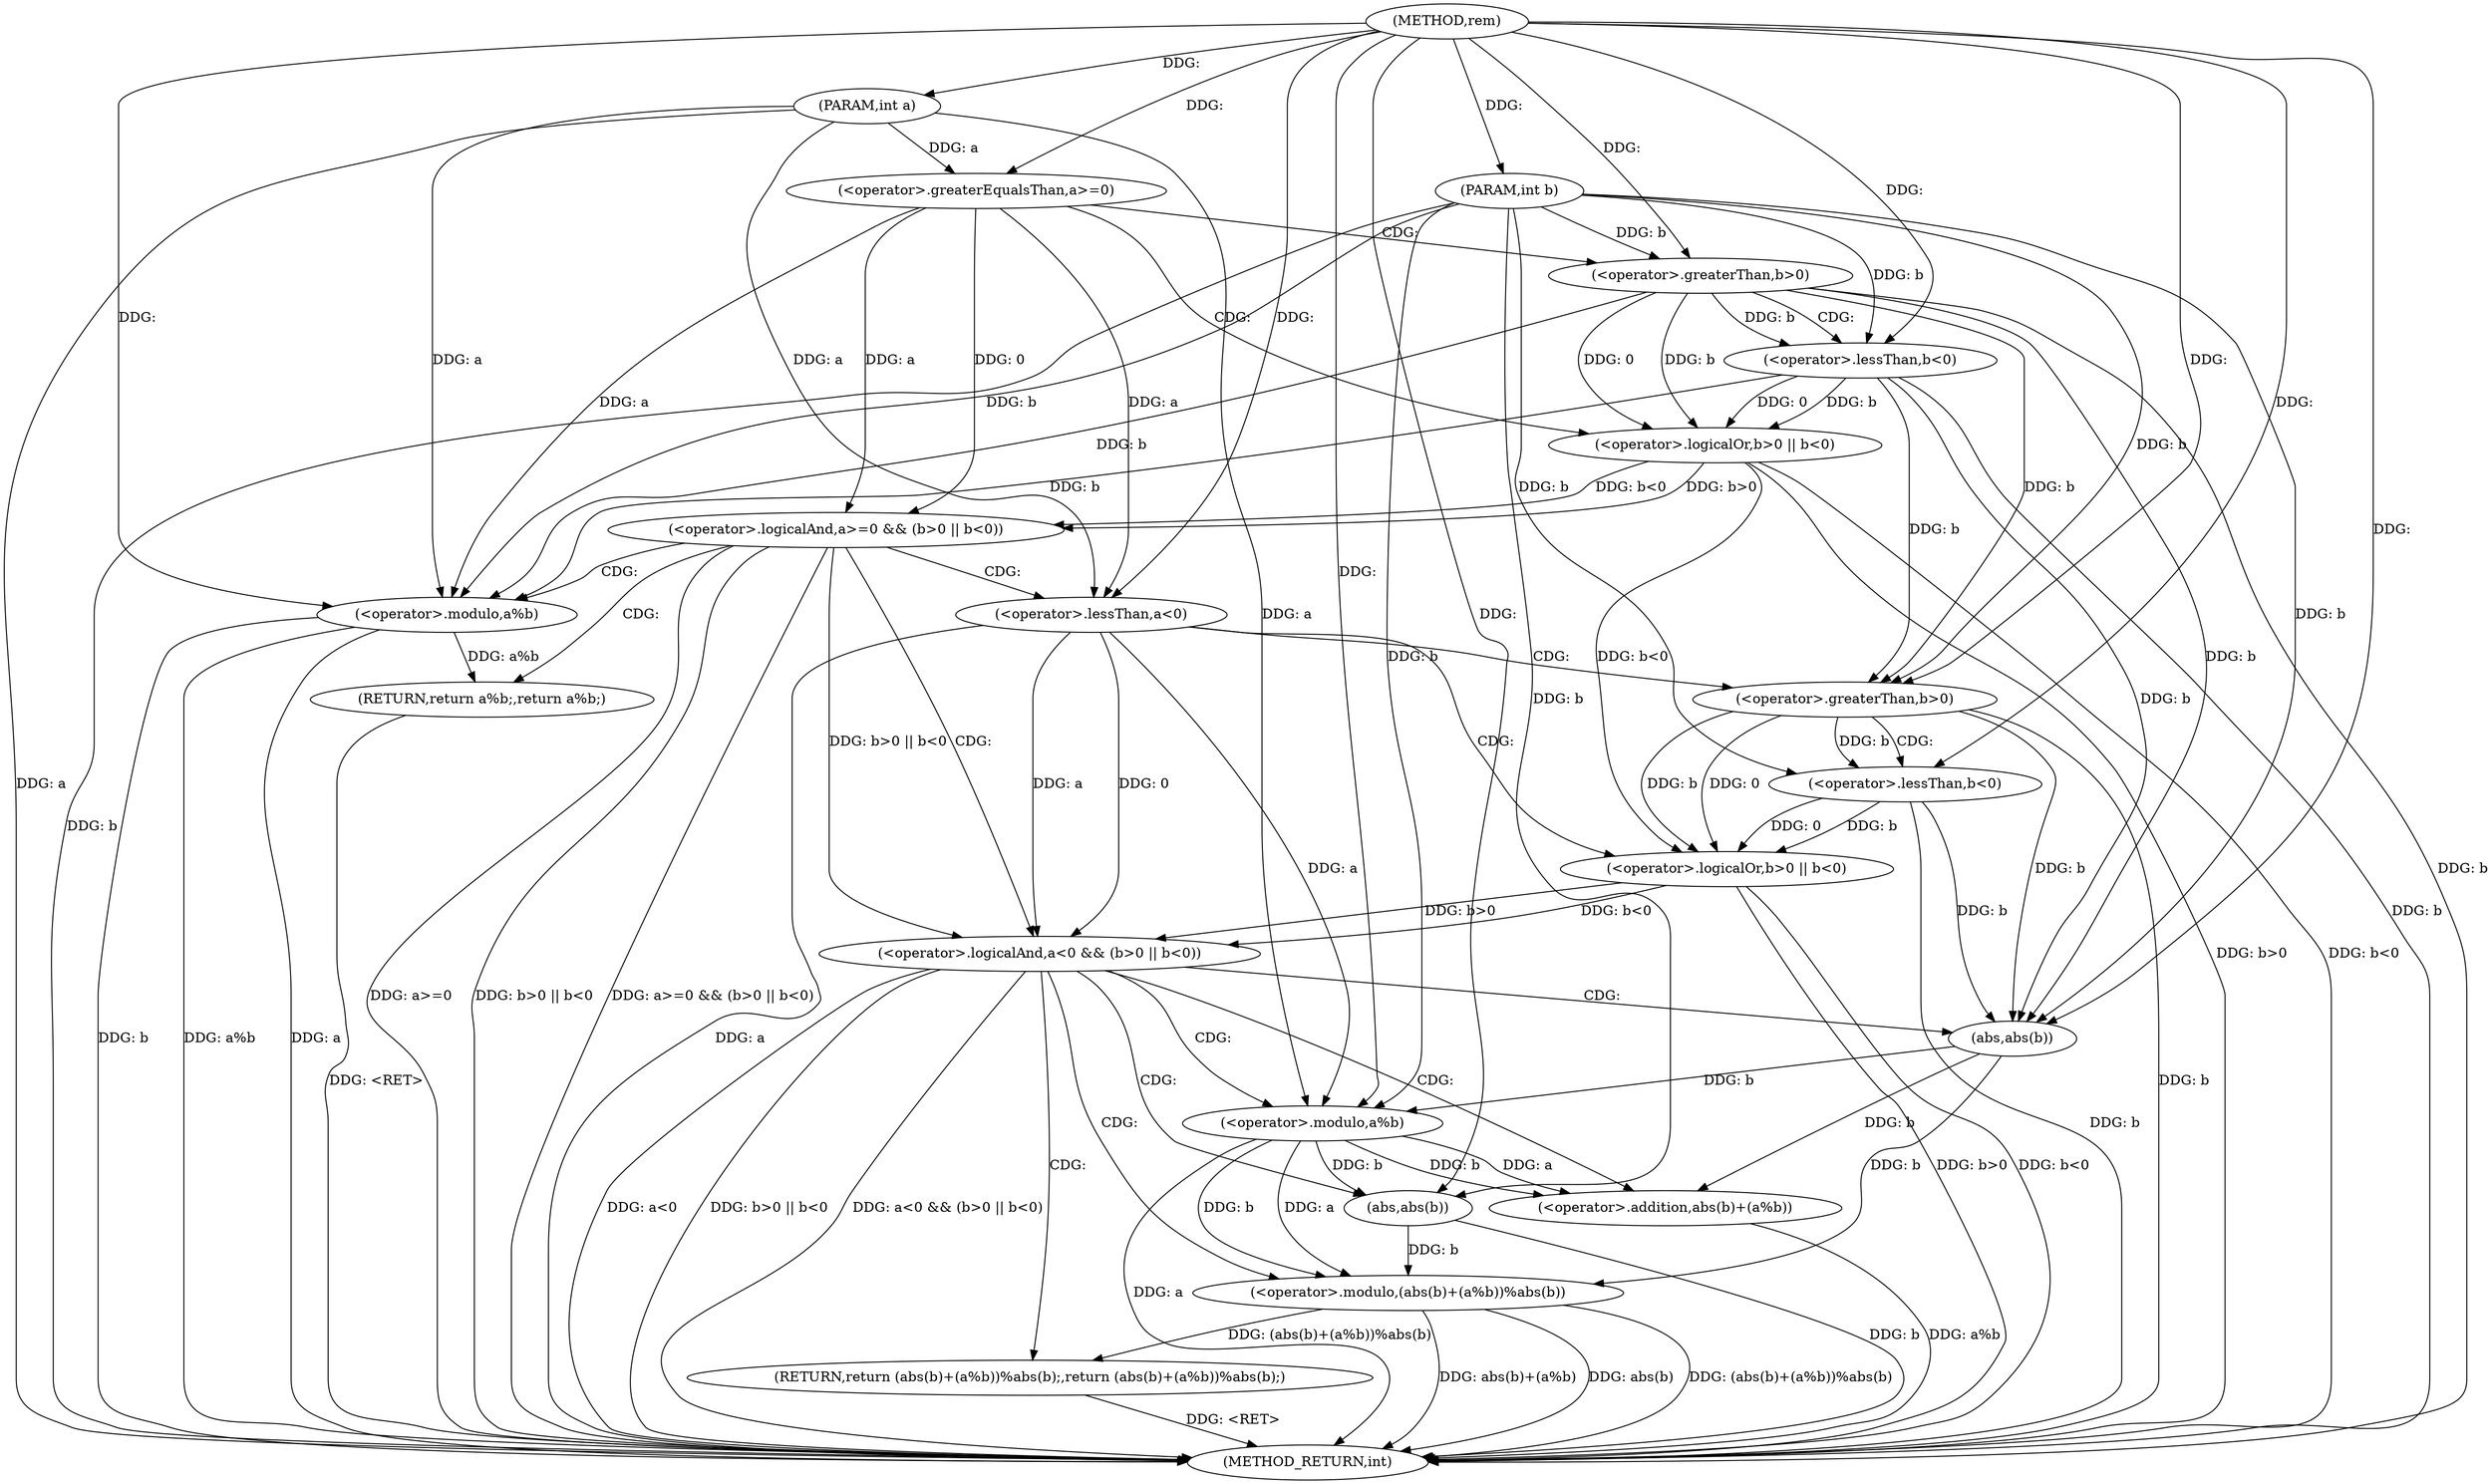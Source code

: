 digraph "rem" {  
"1000740" [label = "(METHOD,rem)" ]
"1000785" [label = "(METHOD_RETURN,int)" ]
"1000741" [label = "(PARAM,int a)" ]
"1000742" [label = "(PARAM,int b)" ]
"1000745" [label = "(<operator>.logicalAnd,a>=0 && (b>0 || b<0))" ]
"1000757" [label = "(RETURN,return a%b;,return a%b;)" ]
"1000746" [label = "(<operator>.greaterEqualsThan,a>=0)" ]
"1000749" [label = "(<operator>.logicalOr,b>0 || b<0)" ]
"1000758" [label = "(<operator>.modulo,a%b)" ]
"1000763" [label = "(<operator>.logicalAnd,a<0 && (b>0 || b<0))" ]
"1000750" [label = "(<operator>.greaterThan,b>0)" ]
"1000753" [label = "(<operator>.lessThan,b<0)" ]
"1000775" [label = "(RETURN,return (abs(b)+(a%b))%abs(b);,return (abs(b)+(a%b))%abs(b);)" ]
"1000764" [label = "(<operator>.lessThan,a<0)" ]
"1000767" [label = "(<operator>.logicalOr,b>0 || b<0)" ]
"1000776" [label = "(<operator>.modulo,(abs(b)+(a%b))%abs(b))" ]
"1000768" [label = "(<operator>.greaterThan,b>0)" ]
"1000771" [label = "(<operator>.lessThan,b<0)" ]
"1000777" [label = "(<operator>.addition,abs(b)+(a%b))" ]
"1000783" [label = "(abs,abs(b))" ]
"1000778" [label = "(abs,abs(b))" ]
"1000780" [label = "(<operator>.modulo,a%b)" ]
  "1000757" -> "1000785"  [ label = "DDG: <RET>"] 
  "1000741" -> "1000785"  [ label = "DDG: a"] 
  "1000742" -> "1000785"  [ label = "DDG: b"] 
  "1000745" -> "1000785"  [ label = "DDG: a>=0"] 
  "1000750" -> "1000785"  [ label = "DDG: b"] 
  "1000749" -> "1000785"  [ label = "DDG: b>0"] 
  "1000753" -> "1000785"  [ label = "DDG: b"] 
  "1000749" -> "1000785"  [ label = "DDG: b<0"] 
  "1000745" -> "1000785"  [ label = "DDG: b>0 || b<0"] 
  "1000745" -> "1000785"  [ label = "DDG: a>=0 && (b>0 || b<0)"] 
  "1000764" -> "1000785"  [ label = "DDG: a"] 
  "1000763" -> "1000785"  [ label = "DDG: a<0"] 
  "1000768" -> "1000785"  [ label = "DDG: b"] 
  "1000767" -> "1000785"  [ label = "DDG: b>0"] 
  "1000771" -> "1000785"  [ label = "DDG: b"] 
  "1000767" -> "1000785"  [ label = "DDG: b<0"] 
  "1000763" -> "1000785"  [ label = "DDG: b>0 || b<0"] 
  "1000763" -> "1000785"  [ label = "DDG: a<0 && (b>0 || b<0)"] 
  "1000780" -> "1000785"  [ label = "DDG: a"] 
  "1000777" -> "1000785"  [ label = "DDG: a%b"] 
  "1000776" -> "1000785"  [ label = "DDG: abs(b)+(a%b)"] 
  "1000783" -> "1000785"  [ label = "DDG: b"] 
  "1000776" -> "1000785"  [ label = "DDG: abs(b)"] 
  "1000776" -> "1000785"  [ label = "DDG: (abs(b)+(a%b))%abs(b)"] 
  "1000758" -> "1000785"  [ label = "DDG: a"] 
  "1000758" -> "1000785"  [ label = "DDG: b"] 
  "1000758" -> "1000785"  [ label = "DDG: a%b"] 
  "1000775" -> "1000785"  [ label = "DDG: <RET>"] 
  "1000740" -> "1000741"  [ label = "DDG: "] 
  "1000740" -> "1000742"  [ label = "DDG: "] 
  "1000746" -> "1000745"  [ label = "DDG: 0"] 
  "1000746" -> "1000745"  [ label = "DDG: a"] 
  "1000749" -> "1000745"  [ label = "DDG: b<0"] 
  "1000749" -> "1000745"  [ label = "DDG: b>0"] 
  "1000758" -> "1000757"  [ label = "DDG: a%b"] 
  "1000741" -> "1000746"  [ label = "DDG: a"] 
  "1000740" -> "1000746"  [ label = "DDG: "] 
  "1000750" -> "1000749"  [ label = "DDG: 0"] 
  "1000750" -> "1000749"  [ label = "DDG: b"] 
  "1000753" -> "1000749"  [ label = "DDG: 0"] 
  "1000753" -> "1000749"  [ label = "DDG: b"] 
  "1000742" -> "1000750"  [ label = "DDG: b"] 
  "1000740" -> "1000750"  [ label = "DDG: "] 
  "1000750" -> "1000753"  [ label = "DDG: b"] 
  "1000742" -> "1000753"  [ label = "DDG: b"] 
  "1000740" -> "1000753"  [ label = "DDG: "] 
  "1000746" -> "1000758"  [ label = "DDG: a"] 
  "1000741" -> "1000758"  [ label = "DDG: a"] 
  "1000740" -> "1000758"  [ label = "DDG: "] 
  "1000750" -> "1000758"  [ label = "DDG: b"] 
  "1000753" -> "1000758"  [ label = "DDG: b"] 
  "1000742" -> "1000758"  [ label = "DDG: b"] 
  "1000764" -> "1000763"  [ label = "DDG: 0"] 
  "1000764" -> "1000763"  [ label = "DDG: a"] 
  "1000767" -> "1000763"  [ label = "DDG: b>0"] 
  "1000767" -> "1000763"  [ label = "DDG: b<0"] 
  "1000745" -> "1000763"  [ label = "DDG: b>0 || b<0"] 
  "1000776" -> "1000775"  [ label = "DDG: (abs(b)+(a%b))%abs(b)"] 
  "1000746" -> "1000764"  [ label = "DDG: a"] 
  "1000741" -> "1000764"  [ label = "DDG: a"] 
  "1000740" -> "1000764"  [ label = "DDG: "] 
  "1000768" -> "1000767"  [ label = "DDG: 0"] 
  "1000768" -> "1000767"  [ label = "DDG: b"] 
  "1000749" -> "1000767"  [ label = "DDG: b<0"] 
  "1000771" -> "1000767"  [ label = "DDG: 0"] 
  "1000771" -> "1000767"  [ label = "DDG: b"] 
  "1000750" -> "1000768"  [ label = "DDG: b"] 
  "1000753" -> "1000768"  [ label = "DDG: b"] 
  "1000742" -> "1000768"  [ label = "DDG: b"] 
  "1000740" -> "1000768"  [ label = "DDG: "] 
  "1000768" -> "1000771"  [ label = "DDG: b"] 
  "1000742" -> "1000771"  [ label = "DDG: b"] 
  "1000740" -> "1000771"  [ label = "DDG: "] 
  "1000778" -> "1000776"  [ label = "DDG: b"] 
  "1000780" -> "1000776"  [ label = "DDG: b"] 
  "1000780" -> "1000776"  [ label = "DDG: a"] 
  "1000783" -> "1000776"  [ label = "DDG: b"] 
  "1000778" -> "1000777"  [ label = "DDG: b"] 
  "1000780" -> "1000777"  [ label = "DDG: b"] 
  "1000780" -> "1000777"  [ label = "DDG: a"] 
  "1000780" -> "1000783"  [ label = "DDG: b"] 
  "1000742" -> "1000783"  [ label = "DDG: b"] 
  "1000740" -> "1000783"  [ label = "DDG: "] 
  "1000750" -> "1000778"  [ label = "DDG: b"] 
  "1000753" -> "1000778"  [ label = "DDG: b"] 
  "1000768" -> "1000778"  [ label = "DDG: b"] 
  "1000771" -> "1000778"  [ label = "DDG: b"] 
  "1000742" -> "1000778"  [ label = "DDG: b"] 
  "1000740" -> "1000778"  [ label = "DDG: "] 
  "1000764" -> "1000780"  [ label = "DDG: a"] 
  "1000741" -> "1000780"  [ label = "DDG: a"] 
  "1000740" -> "1000780"  [ label = "DDG: "] 
  "1000778" -> "1000780"  [ label = "DDG: b"] 
  "1000742" -> "1000780"  [ label = "DDG: b"] 
  "1000745" -> "1000764"  [ label = "CDG: "] 
  "1000745" -> "1000757"  [ label = "CDG: "] 
  "1000745" -> "1000758"  [ label = "CDG: "] 
  "1000745" -> "1000763"  [ label = "CDG: "] 
  "1000746" -> "1000750"  [ label = "CDG: "] 
  "1000746" -> "1000749"  [ label = "CDG: "] 
  "1000750" -> "1000753"  [ label = "CDG: "] 
  "1000763" -> "1000775"  [ label = "CDG: "] 
  "1000763" -> "1000777"  [ label = "CDG: "] 
  "1000763" -> "1000778"  [ label = "CDG: "] 
  "1000763" -> "1000780"  [ label = "CDG: "] 
  "1000763" -> "1000776"  [ label = "CDG: "] 
  "1000763" -> "1000783"  [ label = "CDG: "] 
  "1000764" -> "1000768"  [ label = "CDG: "] 
  "1000764" -> "1000767"  [ label = "CDG: "] 
  "1000768" -> "1000771"  [ label = "CDG: "] 
}
